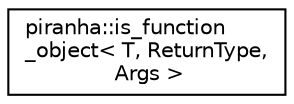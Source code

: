 digraph "Graphical Class Hierarchy"
{
  edge [fontname="Helvetica",fontsize="10",labelfontname="Helvetica",labelfontsize="10"];
  node [fontname="Helvetica",fontsize="10",shape=record];
  rankdir="LR";
  Node0 [label="piranha::is_function\l_object\< T, ReturnType,\l Args \>",height=0.2,width=0.4,color="black", fillcolor="white", style="filled",URL="$classpiranha_1_1is__function__object.html",tooltip="Function object type trait. "];
}
